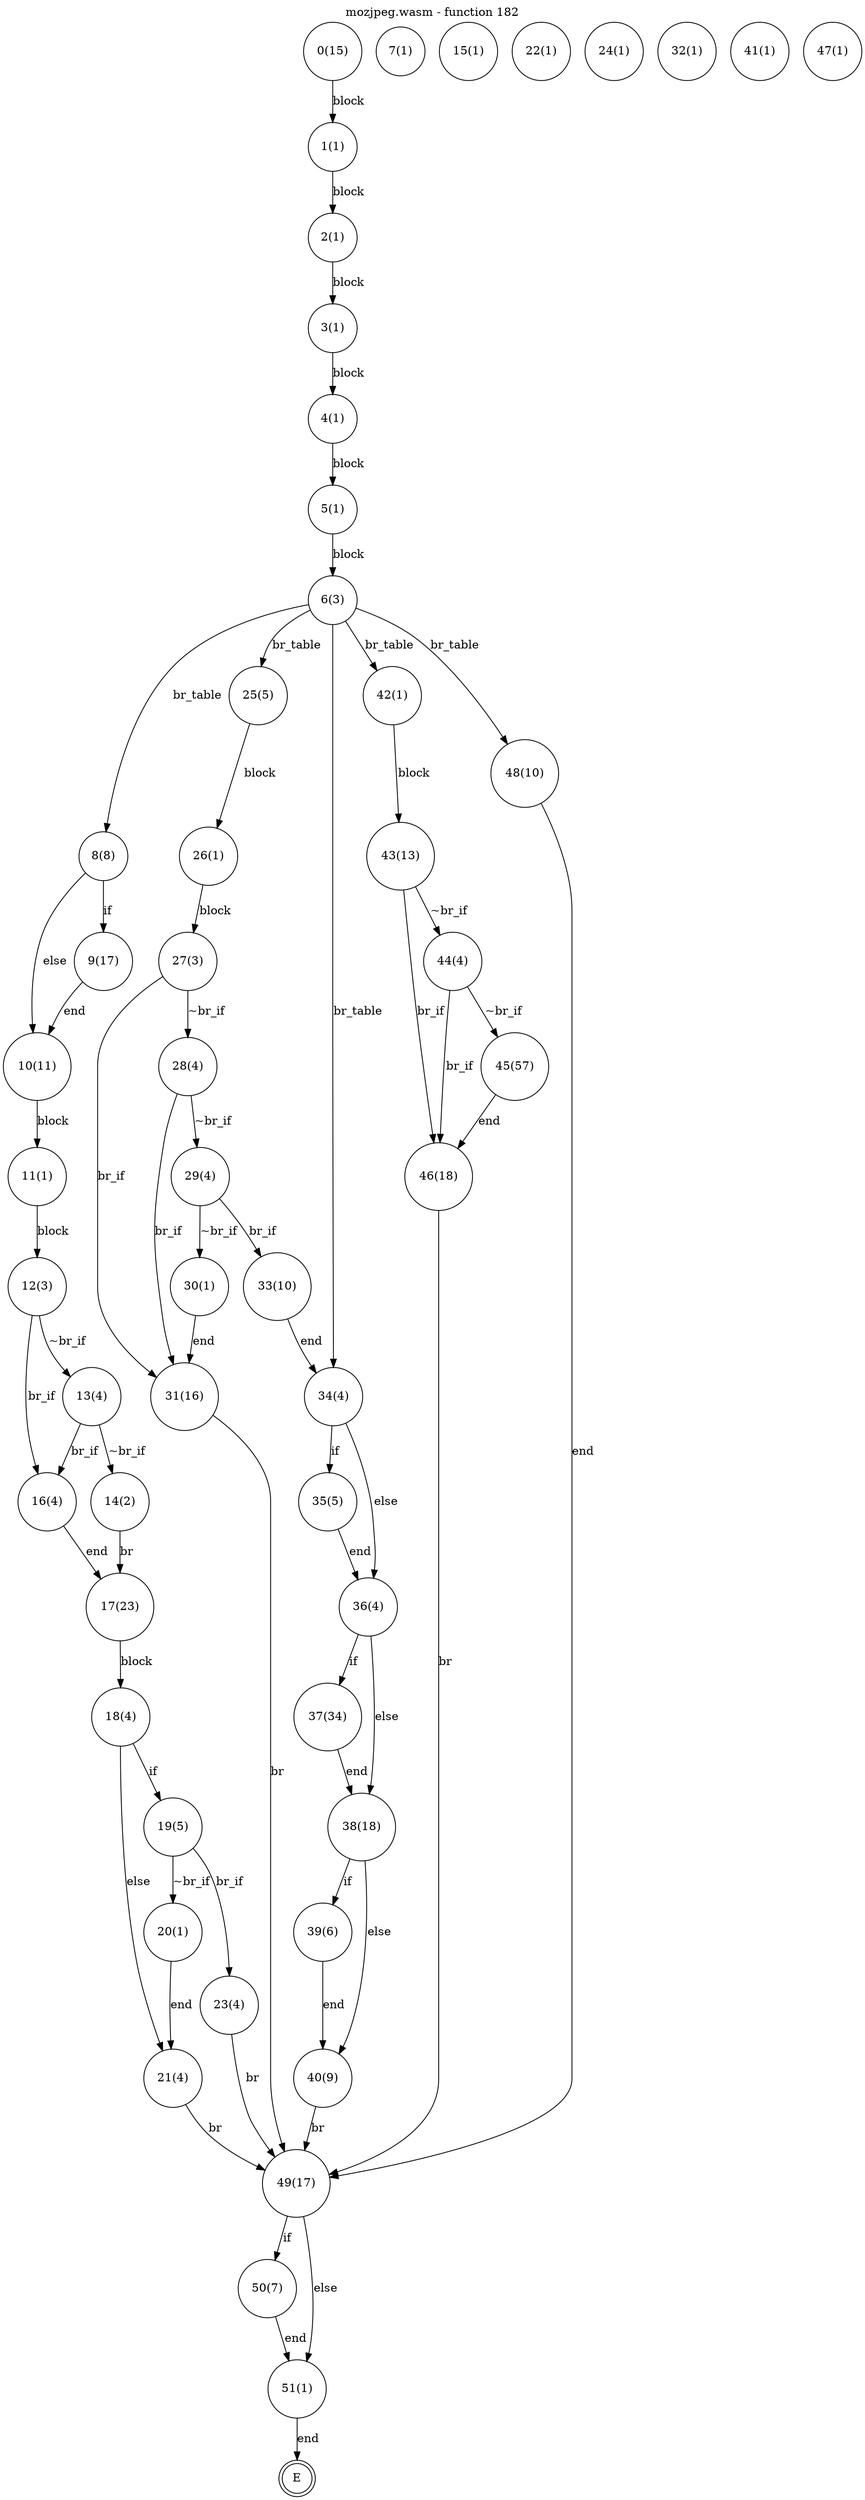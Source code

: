 digraph finite_state_machine {
    label = "mozjpeg.wasm - function 182"
    labelloc =  t
    labelfontsize = 16
    labelfontcolor = black
    labelfontname = "Helvetica"
    node [shape = doublecircle]; E ;
node [shape=circle, fontcolor=black, style="", label="0(15)"]0
node [shape=circle, fontcolor=black, style="", label="1(1)"]1
node [shape=circle, fontcolor=black, style="", label="2(1)"]2
node [shape=circle, fontcolor=black, style="", label="3(1)"]3
node [shape=circle, fontcolor=black, style="", label="4(1)"]4
node [shape=circle, fontcolor=black, style="", label="5(1)"]5
node [shape=circle, fontcolor=black, style="", label="6(3)"]6
node [shape=circle, fontcolor=black, style="", label="7(1)"]7
node [shape=circle, fontcolor=black, style="", label="8(8)"]8
node [shape=circle, fontcolor=black, style="", label="9(17)"]9
node [shape=circle, fontcolor=black, style="", label="10(11)"]10
node [shape=circle, fontcolor=black, style="", label="11(1)"]11
node [shape=circle, fontcolor=black, style="", label="12(3)"]12
node [shape=circle, fontcolor=black, style="", label="13(4)"]13
node [shape=circle, fontcolor=black, style="", label="14(2)"]14
node [shape=circle, fontcolor=black, style="", label="15(1)"]15
node [shape=circle, fontcolor=black, style="", label="16(4)"]16
node [shape=circle, fontcolor=black, style="", label="17(23)"]17
node [shape=circle, fontcolor=black, style="", label="18(4)"]18
node [shape=circle, fontcolor=black, style="", label="19(5)"]19
node [shape=circle, fontcolor=black, style="", label="20(1)"]20
node [shape=circle, fontcolor=black, style="", label="21(4)"]21
node [shape=circle, fontcolor=black, style="", label="22(1)"]22
node [shape=circle, fontcolor=black, style="", label="23(4)"]23
node [shape=circle, fontcolor=black, style="", label="24(1)"]24
node [shape=circle, fontcolor=black, style="", label="25(5)"]25
node [shape=circle, fontcolor=black, style="", label="26(1)"]26
node [shape=circle, fontcolor=black, style="", label="27(3)"]27
node [shape=circle, fontcolor=black, style="", label="28(4)"]28
node [shape=circle, fontcolor=black, style="", label="29(4)"]29
node [shape=circle, fontcolor=black, style="", label="30(1)"]30
node [shape=circle, fontcolor=black, style="", label="31(16)"]31
node [shape=circle, fontcolor=black, style="", label="32(1)"]32
node [shape=circle, fontcolor=black, style="", label="33(10)"]33
node [shape=circle, fontcolor=black, style="", label="34(4)"]34
node [shape=circle, fontcolor=black, style="", label="35(5)"]35
node [shape=circle, fontcolor=black, style="", label="36(4)"]36
node [shape=circle, fontcolor=black, style="", label="37(34)"]37
node [shape=circle, fontcolor=black, style="", label="38(18)"]38
node [shape=circle, fontcolor=black, style="", label="39(6)"]39
node [shape=circle, fontcolor=black, style="", label="40(9)"]40
node [shape=circle, fontcolor=black, style="", label="41(1)"]41
node [shape=circle, fontcolor=black, style="", label="42(1)"]42
node [shape=circle, fontcolor=black, style="", label="43(13)"]43
node [shape=circle, fontcolor=black, style="", label="44(4)"]44
node [shape=circle, fontcolor=black, style="", label="45(57)"]45
node [shape=circle, fontcolor=black, style="", label="46(18)"]46
node [shape=circle, fontcolor=black, style="", label="47(1)"]47
node [shape=circle, fontcolor=black, style="", label="48(10)"]48
node [shape=circle, fontcolor=black, style="", label="49(17)"]49
node [shape=circle, fontcolor=black, style="", label="50(7)"]50
node [shape=circle, fontcolor=black, style="", label="51(1)"]51
node [shape=circle, fontcolor=black, style="", label="E"]E
    0 -> 1[label="block"];
    1 -> 2[label="block"];
    2 -> 3[label="block"];
    3 -> 4[label="block"];
    4 -> 5[label="block"];
    5 -> 6[label="block"];
    6 -> 8[label="br_table"];
    6 -> 25[label="br_table"];
    6 -> 34[label="br_table"];
    6 -> 42[label="br_table"];
    6 -> 48[label="br_table"];
    8 -> 9[label="if"];
    8 -> 10[label="else"];
    9 -> 10[label="end"];
    10 -> 11[label="block"];
    11 -> 12[label="block"];
    12 -> 13[label="~br_if"];
    12 -> 16[label="br_if"];
    13 -> 14[label="~br_if"];
    13 -> 16[label="br_if"];
    14 -> 17[label="br"];
    16 -> 17[label="end"];
    17 -> 18[label="block"];
    18 -> 19[label="if"];
    18 -> 21[label="else"];
    19 -> 20[label="~br_if"];
    19 -> 23[label="br_if"];
    20 -> 21[label="end"];
    21 -> 49[label="br"];
    23 -> 49[label="br"];
    25 -> 26[label="block"];
    26 -> 27[label="block"];
    27 -> 28[label="~br_if"];
    27 -> 31[label="br_if"];
    28 -> 29[label="~br_if"];
    28 -> 31[label="br_if"];
    29 -> 30[label="~br_if"];
    29 -> 33[label="br_if"];
    30 -> 31[label="end"];
    31 -> 49[label="br"];
    33 -> 34[label="end"];
    34 -> 35[label="if"];
    34 -> 36[label="else"];
    35 -> 36[label="end"];
    36 -> 37[label="if"];
    36 -> 38[label="else"];
    37 -> 38[label="end"];
    38 -> 39[label="if"];
    38 -> 40[label="else"];
    39 -> 40[label="end"];
    40 -> 49[label="br"];
    42 -> 43[label="block"];
    43 -> 44[label="~br_if"];
    43 -> 46[label="br_if"];
    44 -> 45[label="~br_if"];
    44 -> 46[label="br_if"];
    45 -> 46[label="end"];
    46 -> 49[label="br"];
    48 -> 49[label="end"];
    49 -> 50[label="if"];
    49 -> 51[label="else"];
    50 -> 51[label="end"];
    51 -> E[label="end"];
}
